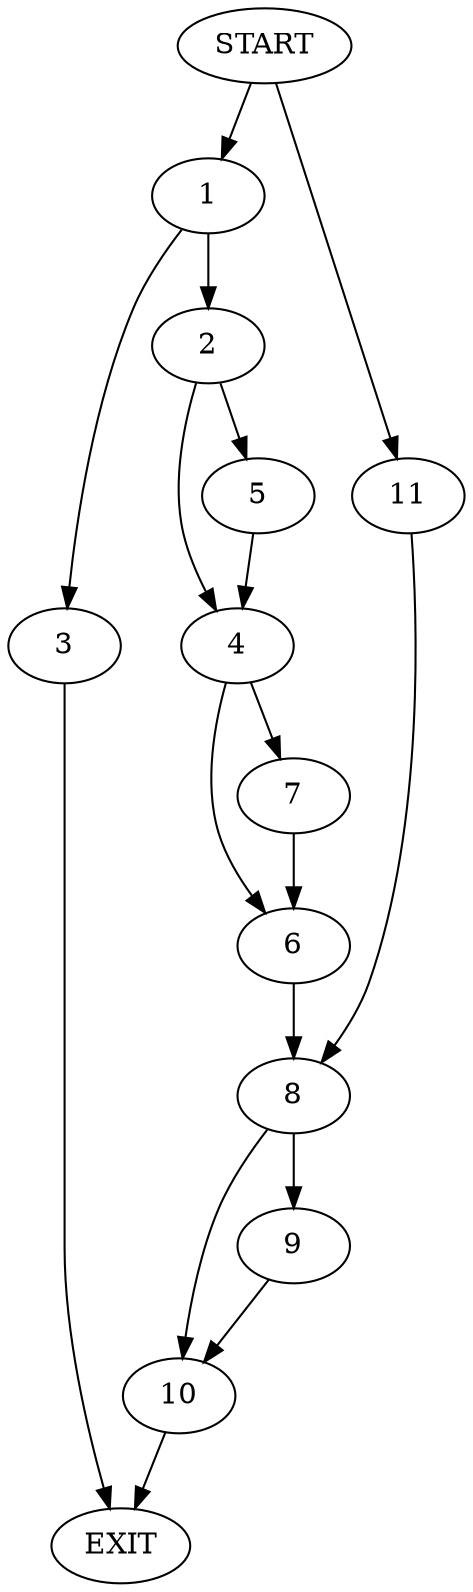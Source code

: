 digraph {
0 [label="START"]
12 [label="EXIT"]
0 -> 1
1 -> 2
1 -> 3
2 -> 4
2 -> 5
3 -> 12
4 -> 6
4 -> 7
5 -> 4
7 -> 6
6 -> 8
8 -> 9
8 -> 10
0 -> 11
11 -> 8
9 -> 10
10 -> 12
}
